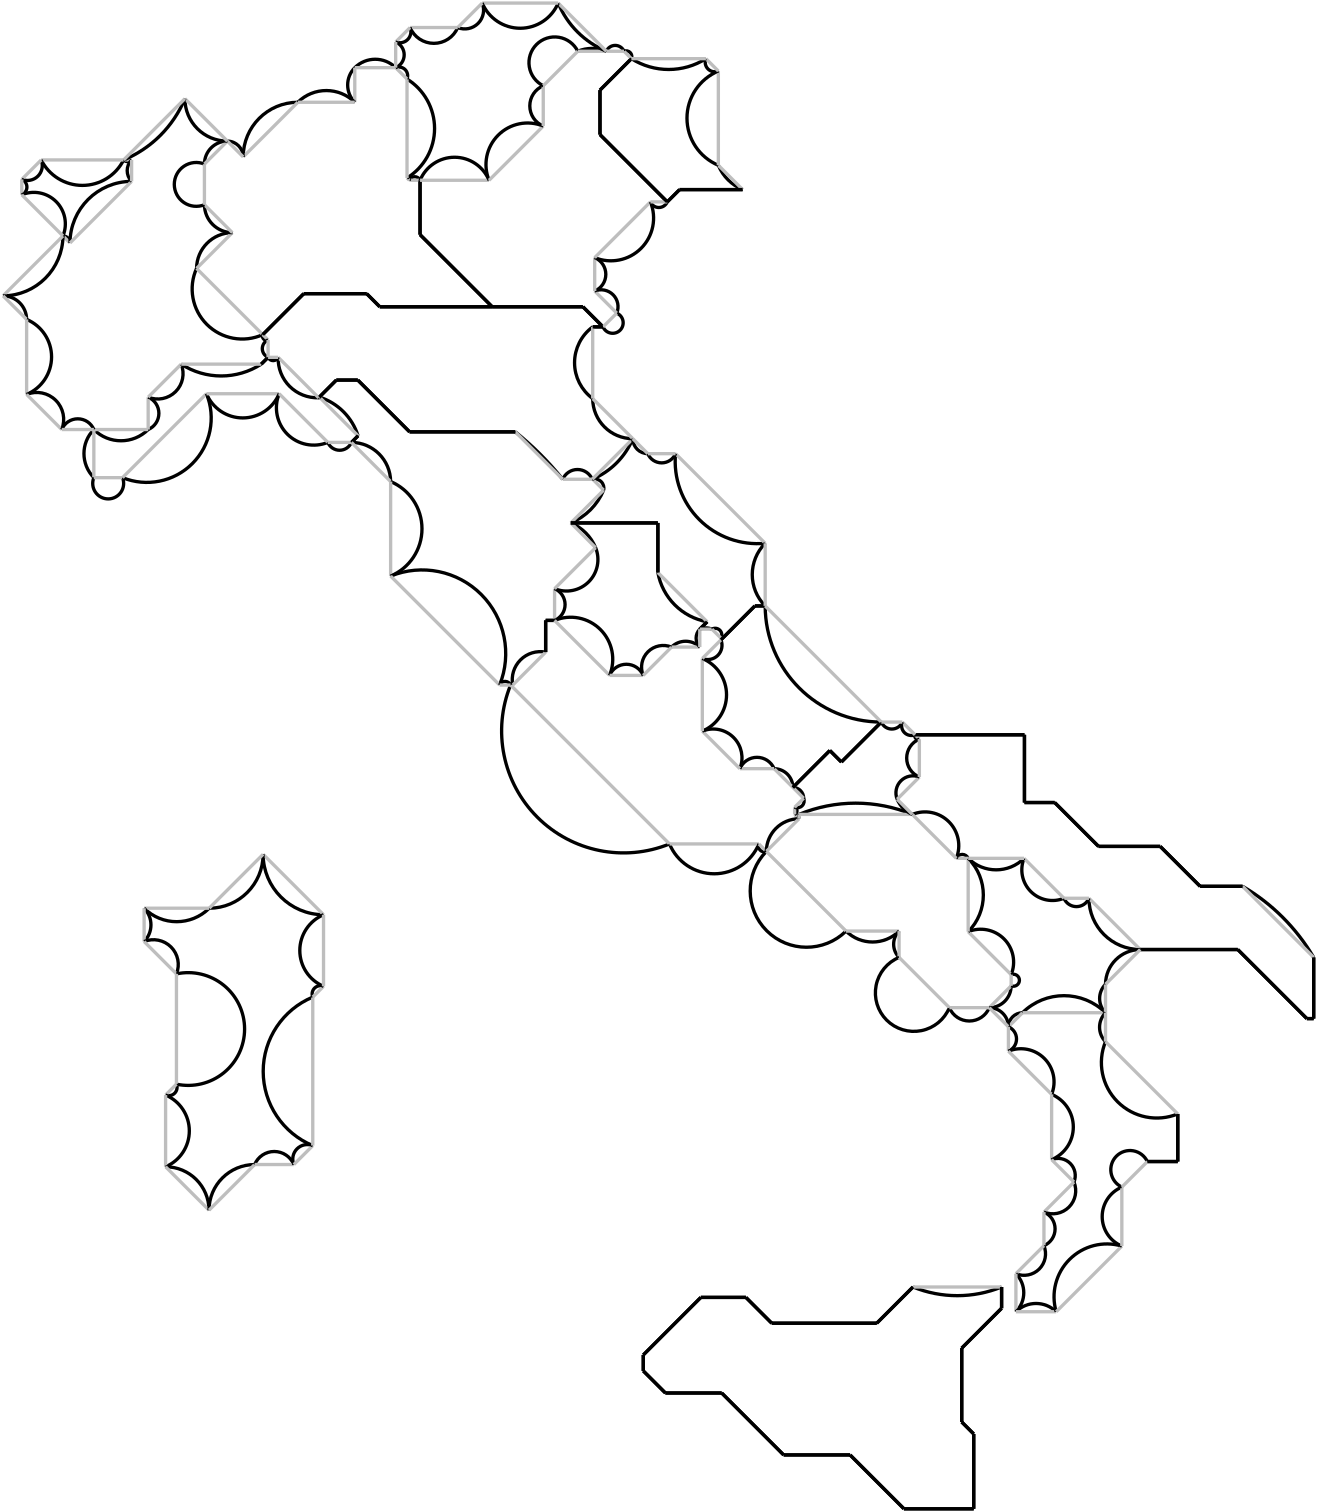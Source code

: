 <?xml version="1.0"?> 
<!DOCTYPE ipe SYSTEM "ipe.dtd"> 
<ipe version="70010" creator="Ipe 7.0.10"> 
<info created="D:20110803231932" modified="D:20110803231932"/> 
<ipestyle name="basic">
<pen name="heavier" value="0.8"/>
<pen name="fat" value="1.2"/>
<pen name="ultrafat" value="2"/>
<color name="red" value="1 0 0"/>
<color name="green" value="0 1 0"/>
<color name="blue" value="0 0 1"/>
<color name="yellow" value="1 1 0"/>
<color name="orange" value="1 0.647 0"/>
<color name="gold" value="1 0.843 0"/>
<color name="purple" value="0.627 0.125 0.941"/>
<color name="gray" value="0.745"/>
<color name="lightblue" value="0.678 0.847 0.902"/>
<color name="lightcyan" value="0.878 1 1"/>
<color name="lightgray" value="0.827"/>
<color name="lightgreen" value="0.565 0.933 0.565"/>
<color name="lightyellow" value="1 1 0.878"/>
<dashstyle name="dashed" value="[4] 0"/>
<dashstyle name="dotted" value="[1 3] 0"/>
<dashstyle name="dash dotted" value="[4 2 1 2] 0"/>
<dashstyle name="dash dot dotted" value="[4 2 1 2 1 2] 0"/>
</ipestyle>
<page>
<layer name="alpha"/>
<layer name="beta"/>
<view layers="beta alpha" active="beta"/>
<path layer="beta" stroke="black" pen="fat">
507.684 310.865 m 
492.403 310.865 l 
</path> 
<path layer="beta" stroke="black" pen="fat">
492.403 310.865 m 
478.029 325.239 l 
</path> 
<path layer="beta" stroke="black" pen="fat">
478.029 325.239 m 
455.822 325.239 l 
</path> 
<path layer="beta" stroke="black" pen="fat">
455.822 325.239 m 
440.033 341.029 l 
</path> 
<path layer="beta" stroke="black" pen="fat">
440.033 341.029 m 
429.153 341.029 l 
</path> 
<path layer="beta" stroke="black" pen="fat">
429.153 341.029 m 
429.153 365.422 l 
</path> 
<path layer="beta" stroke="black" pen="fat">
429.153 365.422 m 
389.763 365.422 l 
</path> 
<path layer="beta" stroke="black" pen="fat">
470.833 288.11 m 
505.947 288.11 l 
</path> 
<path layer="beta" stroke="black" pen="fat">
505.947 288.11 m 
530.813 263.245 l 
</path> 
<path layer="beta" stroke="black" pen="fat">
530.813 263.245 m 
533.274 263.245 l 
</path> 
<path layer="beta" stroke="black" pen="fat">
533.274 263.245 m 
533.274 285.276 l 
</path> 
<path layer="beta" stroke="black" pen="fat">
107.726 572.361 m 
2.04211 0 0 -2.04211 106.286 573.809 104.847 572.361 a 
</path> 
<path layer="alpha" stroke="gray" pen="fat">
107.726 572.361 m 
104.847 572.361 l 
</path> 
<path layer="beta" stroke="black" pen="fat">
83.0138 545.004 m 
2.53586 0 0 -2.53586 83.0087 542.468 85.5446 542.474 a 
</path> 
<path layer="alpha" stroke="gray" pen="fat">
83.0138 545.004 m 
85.5446 542.474 l 
</path> 
<path layer="beta" stroke="black" pen="fat">
85.5446 542.474 m 
22.2549 0 0 -22.2549 107.799 542.4 107.726 564.655 a 
</path> 
<path layer="alpha" stroke="gray" pen="fat">
85.5446 542.474 m 
107.726 564.655 l 
</path> 
<path layer="beta" stroke="black" pen="fat">
107.726 564.655 m 
5.46392 0 0 -5.46392 111.6 568.508 107.726 572.361 a 
</path> 
<path layer="alpha" stroke="gray" pen="fat">
107.726 564.655 m 
107.726 572.361 l 
</path> 
<path layer="beta" stroke="black" pen="fat">
113.694 475.317 m 
13.8319 0 0 -13.8319 103.913 485.098 94.1332 475.317 a 
</path> 
<path layer="alpha" stroke="gray" pen="fat">
113.694 475.317 m 
94.1332 475.317 l 
</path> 
<path layer="beta" stroke="black" pen="fat">
113.694 486.965 m 
6.3273 0 0 -6.3273 111.221 481.141 113.694 475.317 a 
</path> 
<path layer="alpha" stroke="gray" pen="fat">
113.694 486.965 m 
113.694 475.317 l 
</path> 
<path layer="beta" stroke="black" pen="fat">
125.583 498.855 m 
9.12983 0 0 -9.12983 117.121 495.427 113.694 486.965 a 
</path> 
<path layer="alpha" stroke="gray" pen="fat">
125.583 498.855 m 
113.694 486.965 l 
</path> 
<path layer="beta" stroke="black" pen="fat">
154.4 498.855 m 
26.5097 0 0 -26.5097 139.991 521.107 125.583 498.855 a 
</path> 
<path layer="alpha" stroke="gray" pen="fat">
154.4 498.855 m 
125.583 498.855 l 
</path> 
<path layer="beta" stroke="black" pen="fat">
156.862 501.317 m 
154.4 498.855 l 
</path> 
<path layer="beta" stroke="black" pen="fat">
154.4 498.855 m 
156.862 501.317 l 
</path> 
<path layer="beta" stroke="black" pen="fat">
175.308 486.996 m 
21.3142 0 0 -21.3142 168.911 466.664 189.243 473.06 a 
</path> 
<path layer="alpha" stroke="gray" pen="fat">
175.308 486.996 m 
189.243 473.06 l 
</path> 
<path layer="beta" stroke="black" pen="fat">
189.243 473.06 m 
186.87 470.687 l 
</path> 
<path layer="beta" stroke="black" pen="fat">
94.1332 457.995 m 
12.3171 0 0 -12.3171 102.891 466.656 94.1332 475.317 a 
</path> 
<path layer="alpha" stroke="gray" pen="fat">
94.1332 457.995 m 
94.1332 475.317 l 
</path> 
<path layer="beta" stroke="black" pen="fat">
104.457 457.995 m 
-5.56861 0 0 5.56861 99.2949 455.906 94.1332 457.995 a 
</path> 
<path layer="alpha" stroke="gray" pen="fat">
104.457 457.995 m 
94.1332 457.995 l 
</path> 
<path layer="beta" stroke="black" pen="fat">
134.67 488.208 m 
23.1759 0 0 -23.1759 113.211 479.454 104.457 457.995 a 
</path> 
<path layer="alpha" stroke="gray" pen="fat">
134.67 488.208 m 
104.457 457.995 l 
</path> 
<path layer="beta" stroke="black" pen="fat">
160.844 488.208 m 
14.1833 0 0 -14.1833 147.757 493.676 134.67 488.208 a 
</path> 
<path layer="alpha" stroke="gray" pen="fat">
160.844 488.208 m 
134.67 488.208 l 
</path> 
<path layer="beta" stroke="black" pen="fat">
178.365 470.687 m 
13.4526 0 0 -13.4526 173.311 483.154 160.844 488.208 a 
</path> 
<path layer="alpha" stroke="gray" pen="fat">
178.365 470.687 m 
160.844 488.208 l 
</path> 
<path layer="beta" stroke="black" pen="fat">
186.87 470.687 m 
4.60921 0 0 -4.60921 182.617 472.465 178.365 470.687 a 
</path> 
<path layer="alpha" stroke="gray" pen="fat">
186.87 470.687 m 
178.365 470.687 l 
</path> 
<path layer="beta" stroke="black" pen="fat">
154.947 509.477 m 
18.0255 0 0 -18.0255 147.551 525.916 131.113 533.311 a 
</path> 
<path layer="alpha" stroke="gray" pen="fat">
154.947 509.477 m 
131.113 533.311 l 
</path> 
<path layer="beta" stroke="black" pen="fat">
131.113 533.311 m 
12.9586 0 0 -12.9586 144.071 533.234 143.994 546.192 a 
</path> 
<path layer="alpha" stroke="gray" pen="fat">
131.113 533.311 m 
143.994 546.192 l 
</path> 
<path layer="beta" stroke="black" pen="fat">
143.994 546.192 m 
10.1155 0 0 -10.1155 144.058 556.307 133.943 556.242 a 
</path> 
<path layer="alpha" stroke="gray" pen="fat">
143.994 546.192 m 
133.943 556.242 l 
</path> 
<path layer="beta" stroke="black" pen="fat">
133.943 556.242 m 
-7.89415 0 0 7.89415 130.988 563.562 133.943 570.883 a 
</path> 
<path layer="alpha" stroke="gray" pen="fat">
133.943 556.242 m 
133.943 570.883 l 
</path> 
<path layer="beta" stroke="black" pen="fat">
133.943 570.883 m 
8.27658 0 0 -8.27658 142.219 570.869 142.206 579.146 a 
</path> 
<path layer="alpha" stroke="gray" pen="fat">
133.943 570.883 m 
142.206 579.146 l 
</path> 
<path layer="beta" stroke="black" pen="fat">
211.568 545.464 m 
237.525 519.506 l 
</path> 
<path layer="beta" stroke="black" pen="fat">
211.568 565.043 m 
211.568 545.464 l 
</path> 
<path layer="beta" stroke="black" pen="fat">
207.705 565.043 m 
2.091 0 0 -2.091 209.636 564.242 211.568 565.043 a 
</path> 
<path layer="alpha" stroke="gray" pen="fat">
207.705 565.043 m 
211.568 565.043 l 
</path> 
<path layer="beta" stroke="black" pen="fat">
206.875 565.873 m 
0.636057 0 0 -0.636057 207.116 565.285 207.705 565.043 a 
</path> 
<path layer="alpha" stroke="gray" pen="fat">
206.875 565.873 m 
207.705 565.043 l 
</path> 
<path layer="beta" stroke="black" pen="fat">
206.875 601.491 m 
20.9469 0 0 -20.9469 195.847 583.682 206.875 565.873 a 
</path> 
<path layer="alpha" stroke="gray" pen="fat">
206.875 601.491 m 
206.875 565.873 l 
</path> 
<path layer="beta" stroke="black" pen="fat">
202.789 605.578 m 
3.13395 0 0 -3.13395 203.974 602.677 206.875 601.491 a 
</path> 
<path layer="alpha" stroke="gray" pen="fat">
202.789 605.578 m 
206.875 601.491 l 
</path> 
<path layer="beta" stroke="black" pen="fat">
188.07 605.578 m 
10.4392 0 0 -10.4392 195.429 598.174 202.789 605.578 a 
</path> 
<path layer="alpha" stroke="gray" pen="fat">
188.07 605.578 m 
202.789 605.578 l 
</path> 
<path layer="beta" stroke="black" pen="fat">
188.07 593.13 m 
8.83842 0 0 -8.83842 194.345 599.354 188.07 605.578 a 
</path> 
<path layer="alpha" stroke="gray" pen="fat">
188.07 593.13 m 
188.07 605.578 l 
</path> 
<path layer="beta" stroke="black" pen="fat">
167.565 593.13 m 
14.5756 0 0 -14.5756 177.817 582.77 188.07 593.13 a 
</path> 
<path layer="alpha" stroke="gray" pen="fat">
167.565 593.13 m 
188.07 593.13 l 
</path> 
<path layer="beta" stroke="black" pen="fat">
147.894 573.458 m 
19.7276 0 0 -19.7276 167.621 573.402 167.565 593.13 a 
</path> 
<path layer="alpha" stroke="gray" pen="fat">
147.894 573.458 m 
167.565 593.13 l 
</path> 
<path layer="beta" stroke="black" pen="fat">
142.206 579.146 m 
5.71631 0 0 -5.71631 142.177 573.43 147.894 573.458 a 
</path> 
<path layer="alpha" stroke="gray" pen="fat">
142.206 579.146 m 
147.894 573.458 l 
</path> 
<path layer="beta" stroke="black" pen="fat">
169.698 524.228 m 
154.947 509.477 l 
</path> 
<path layer="beta" stroke="black" pen="fat">
192.338 524.228 m 
169.698 524.228 l 
</path> 
<path layer="beta" stroke="black" pen="fat">
197.06 519.506 m 
192.338 524.228 l 
</path> 
<path layer="beta" stroke="black" pen="fat">
237.525 519.506 m 
197.06 519.506 l 
</path> 
<path layer="beta" stroke="black" pen="fat">
186.87 470.687 m 
189.243 473.06 l 
</path> 
<path layer="beta" stroke="black" pen="fat">
273.74 457.4 m 
3.24783 0 0 -3.24783 274.489 454.24 277.649 453.49 a 
</path> 
<path layer="alpha" stroke="gray" pen="fat">
273.74 457.4 m 
277.649 453.49 l 
</path> 
<path layer="beta" stroke="black" pen="fat">
273.555 457.4 m 
-0.092714 0 0 0.092714 273.647 457.406 273.74 457.4 a 
</path> 
<path layer="alpha" stroke="gray" pen="fat">
273.555 457.4 m 
273.74 457.4 l 
</path> 
<path layer="beta" stroke="black" pen="fat">
277.649 453.49 m 
21.8615 0 0 -21.8615 257.461 461.88 265.851 441.692 a 
</path> 
<path layer="alpha" stroke="gray" pen="fat">
277.649 453.49 m 
265.851 441.692 l 
</path> 
<path layer="beta" stroke="black" pen="fat">
262.937 457.4 m 
5.76099 0 0 -5.76099 268.246 455.163 273.555 457.4 a 
</path> 
<path layer="alpha" stroke="gray" pen="fat">
262.937 457.4 m 
273.555 457.4 l 
</path> 
<path layer="beta" stroke="black" pen="fat">
245.857 474.48 m 
113.774 0 0 -113.774 174.401 385.944 262.937 457.4 a 
</path> 
<path layer="alpha" stroke="gray" pen="fat">
245.857 474.48 m 
262.937 457.4 l 
</path> 
<path layer="beta" stroke="black" pen="fat">
207.794 474.48 m 
245.857 474.48 l 
</path> 
<path layer="beta" stroke="black" pen="fat">
189.156 493.118 m 
207.794 474.48 l 
</path> 
<path layer="beta" stroke="black" pen="fat">
181.43 493.118 m 
189.156 493.118 l 
</path> 
<path layer="beta" stroke="black" pen="fat">
175.308 486.996 m 
181.43 493.118 l 
</path> 
<path layer="beta" stroke="black" pen="fat">
256.779 406.593 m 
256.779 395.176 l 
</path> 
<path layer="beta" stroke="black" pen="fat">
259.998 406.593 m 
256.779 406.593 l 
</path> 
<path layer="beta" stroke="black" pen="fat">
259.998 418.011 m 
6.20226 0 0 -6.20226 257.574 412.302 259.998 406.593 a 
</path> 
<path layer="alpha" stroke="gray" pen="fat">
259.998 418.011 m 
259.998 406.593 l 
</path> 
<path layer="beta" stroke="black" pen="fat">
274.765 432.778 m 
11.3299 0 0 -11.3299 264.272 428.504 259.998 418.011 a 
</path> 
<path layer="alpha" stroke="gray" pen="fat">
274.765 432.778 m 
259.998 418.011 l 
</path> 
<path layer="beta" stroke="black" pen="fat">
265.851 441.692 m 
16.4916 0 0 -16.4916 259.532 426.459 274.765 432.778 a 
</path> 
<path layer="alpha" stroke="gray" pen="fat">
265.851 441.692 m 
274.765 432.778 l 
</path> 
<path layer="beta" stroke="black" pen="fat">
156.862 507.561 m 
1.46818 0 0 -1.46818 156.305 508.92 154.947 509.477 a 
</path> 
<path layer="alpha" stroke="gray" pen="fat">
156.862 507.561 m 
154.947 509.477 l 
</path> 
<path layer="beta" stroke="black" pen="fat">
156.862 501.317 m 
3.38313 0 0 -3.38313 158.165 504.439 156.862 507.561 a 
</path> 
<path layer="alpha" stroke="gray" pen="fat">
156.862 501.317 m 
156.862 507.561 l 
</path> 
<path layer="beta" stroke="black" pen="fat">
175.308 486.996 m 
0.20293 0 0 -0.20293 175.111 486.947 175.061 486.75 a 
</path> 
<path layer="alpha" stroke="gray" pen="fat">
175.308 486.996 m 
175.061 486.75 l 
</path> 
<path layer="beta" stroke="black" pen="fat">
175.061 486.75 m 
14.0927 0 0 -14.0927 174.578 500.834 160.494 501.317 a 
</path> 
<path layer="alpha" stroke="gray" pen="fat">
175.061 486.75 m 
160.494 501.317 l 
</path> 
<path layer="beta" stroke="black" pen="fat">
160.494 501.317 m 
1.97204 0 0 -1.97204 158.678 502.086 156.862 501.317 a 
</path> 
<path layer="alpha" stroke="gray" pen="fat">
160.494 501.317 m 
156.862 501.317 l 
</path> 
<path layer="beta" stroke="black" pen="fat">
154.947 509.477 m 
169.698 524.228 l 
</path> 
<path layer="beta" stroke="black" pen="fat">
169.698 524.228 m 
192.338 524.228 l 
</path> 
<path layer="beta" stroke="black" pen="fat">
192.338 524.228 m 
197.06 519.506 l 
</path> 
<path layer="beta" stroke="black" pen="fat">
197.06 519.506 m 
237.525 519.506 l 
</path> 
<path layer="beta" stroke="black" pen="fat">
245.857 474.48 m 
207.794 474.48 l 
</path> 
<path layer="beta" stroke="black" pen="fat">
207.794 474.48 m 
189.156 493.118 l 
</path> 
<path layer="beta" stroke="black" pen="fat">
189.156 493.118 m 
181.43 493.118 l 
</path> 
<path layer="beta" stroke="black" pen="fat">
181.43 493.118 m 
175.308 486.996 l 
</path> 
<path layer="beta" stroke="black" pen="fat">
277.435 512.265 m 
273.72 512.265 l 
</path> 
<path layer="beta" stroke="black" pen="fat">
270.194 519.506 m 
277.435 512.265 l 
</path> 
<path layer="beta" stroke="black" pen="fat">
237.525 519.506 m 
270.194 519.506 l 
</path> 
<path layer="beta" stroke="black" pen="fat">
288.166 472.011 m 
27.1966 0 0 -27.1966 263.071 482.495 273.555 457.4 a 
</path> 
<path layer="alpha" stroke="gray" pen="fat">
288.166 472.011 m 
273.555 457.4 l 
</path> 
<path layer="beta" stroke="black" pen="fat">
237.525 519.506 m 
211.568 545.464 l 
</path> 
<path layer="beta" stroke="black" pen="fat">
211.568 545.464 m 
211.568 565.043 l 
</path> 
<path layer="beta" stroke="black" pen="fat">
211.568 565.043 m 
13.4449 0 0 -13.4449 223.986 559.891 236.405 565.043 a 
</path> 
<path layer="alpha" stroke="gray" pen="fat">
211.568 565.043 m 
236.405 565.043 l 
</path> 
<path layer="beta" stroke="black" pen="fat">
236.405 565.043 m 
14.9771 0 0 -14.9771 250.277 570.689 255.923 584.561 a 
</path> 
<path layer="alpha" stroke="gray" pen="fat">
236.405 565.043 m 
255.923 584.561 l 
</path> 
<path layer="beta" stroke="black" pen="fat">
255.923 584.561 m 
7.85784 0 0 -7.85784 258.935 591.818 255.923 599.076 a 
</path> 
<path layer="alpha" stroke="gray" pen="fat">
255.923 584.561 m 
255.923 599.076 l 
</path> 
<path layer="beta" stroke="black" pen="fat">
255.923 599.076 m 
-9.26813 0 0 9.26813 260.043 607.378 268.345 611.499 a 
</path> 
<path layer="alpha" stroke="gray" pen="fat">
255.923 599.076 m 
268.345 611.499 l 
</path> 
<path layer="beta" stroke="black" pen="fat">
268.345 611.499 m 
13.5557 0 0 -13.5557 273.494 598.959 278.643 611.499 a 
</path> 
<path layer="alpha" stroke="gray" pen="fat">
268.345 611.499 m 
278.643 611.499 l 
</path> 
<path layer="beta" stroke="black" pen="fat">
277.435 512.265 m 
270.194 519.506 l 
</path> 
<path layer="beta" stroke="black" pen="fat">
270.194 519.506 m 
237.525 519.506 l 
</path> 
<path layer="beta" stroke="black" pen="fat">
276.341 581.489 m 
300.568 557.262 l 
</path> 
<path layer="beta" stroke="black" pen="fat">
276.341 597.504 m 
276.341 581.489 l 
</path> 
<path layer="beta" stroke="black" pen="fat">
287.663 608.825 m 
276.341 597.504 l 
</path> 
<path layer="beta" stroke="black" pen="fat">
284.989 611.499 m 
2.05373 0 0 -2.05373 285.759 609.595 287.663 608.825 a 
</path> 
<path layer="alpha" stroke="gray" pen="fat">
284.989 611.499 m 
287.663 608.825 l 
</path> 
<path layer="beta" stroke="black" pen="fat">
278.643 611.499 m 
3.44675 0 0 -3.44675 281.816 610.153 284.989 611.499 a 
</path> 
<path layer="alpha" stroke="gray" pen="fat">
278.643 611.499 m 
284.989 611.499 l 
</path> 
<path layer="beta" stroke="black" pen="fat">
282.385 517.215 m 
-3.77664 0 0 3.77664 280.913 513.737 277.435 512.265 a 
</path> 
<path layer="alpha" stroke="gray" pen="fat">
282.385 517.215 m 
277.435 512.265 l 
</path> 
<path layer="beta" stroke="black" pen="fat">
274.433 525.167 m 
6.09625 0 0 -6.09625 276.743 519.525 282.385 517.215 a 
</path> 
<path layer="alpha" stroke="gray" pen="fat">
274.433 525.167 m 
282.385 517.215 l 
</path> 
<path layer="beta" stroke="black" pen="fat">
274.433 537.198 m 
6.51651 0 0 -6.51651 271.927 531.182 274.433 525.167 a 
</path> 
<path layer="alpha" stroke="gray" pen="fat">
274.433 537.198 m 
274.433 525.167 l 
</path> 
<path layer="beta" stroke="black" pen="fat">
294.497 557.262 m 
15.3826 0 0 -15.3826 280.261 551.434 274.433 537.198 a 
</path> 
<path layer="alpha" stroke="gray" pen="fat">
294.497 557.262 m 
274.433 537.198 l 
</path> 
<path layer="beta" stroke="black" pen="fat">
300.568 557.262 m 
3.29163 0 0 -3.29163 297.532 558.535 294.497 557.262 a 
</path> 
<path layer="alpha" stroke="gray" pen="fat">
300.568 557.262 m 
294.497 557.262 l 
</path> 
<path layer="beta" stroke="black" pen="fat">
297.184 441.692 m 
297.184 423.834 l 
</path> 
<path layer="beta" stroke="black" pen="fat">
265.851 441.692 m 
297.184 441.692 l 
</path> 
<path layer="beta" stroke="black" pen="fat">
314.918 406.1 m 
312.277 403.458 l 
</path> 
<path layer="beta" stroke="black" pen="fat">
300.568 557.262 m 
276.341 581.489 l 
</path> 
<path layer="beta" stroke="black" pen="fat">
276.341 581.489 m 
276.341 597.504 l 
</path> 
<path layer="beta" stroke="black" pen="fat">
276.341 597.504 m 
287.663 608.825 l 
</path> 
<path layer="beta" stroke="black" pen="fat">
305.001 561.695 m 
300.568 557.262 l 
</path> 
<path layer="beta" stroke="black" pen="fat">
327.7 561.695 m 
305.001 561.695 l 
</path> 
<path layer="beta" stroke="black" pen="fat">
314.918 406.1 m 
21.9631 0 0 -21.9631 318.801 427.717 297.184 423.834 a 
</path> 
<path layer="alpha" stroke="gray" pen="fat">
314.918 406.1 m 
297.184 423.834 l 
</path> 
<path layer="beta" stroke="black" pen="fat">
297.184 423.834 m 
297.184 441.692 l 
</path> 
<path layer="beta" stroke="black" pen="fat">
297.184 441.692 m 
265.851 441.692 l 
</path> 
<path layer="beta" stroke="black" pen="fat">
312.277 403.458 m 
314.918 406.1 l 
</path> 
<path layer="beta" stroke="black" pen="fat">
332.1 411.808 m 
319.886 399.593 l 
</path> 
<path layer="beta" stroke="black" pen="fat">
335.819 411.808 m 
332.1 411.808 l 
</path> 
<path layer="beta" stroke="black" pen="fat">
244.161 383.331 m 
0.418904 0 0 -0.418904 244.547 383.169 244.934 383.331 a 
</path> 
<path layer="alpha" stroke="gray" pen="fat">
244.161 383.331 m 
244.934 383.331 l 
</path> 
<path layer="beta" stroke="black" pen="fat">
244.934 383.331 m 
10.1323 0 0 -10.1323 254.888 385.222 256.779 395.176 a 
</path> 
<path layer="alpha" stroke="gray" pen="fat">
244.934 383.331 m 
256.779 395.176 l 
</path> 
<path layer="beta" stroke="black" pen="fat">
256.779 395.176 m 
256.779 406.593 l 
</path> 
<path layer="beta" stroke="black" pen="fat">
256.779 406.593 m 
259.998 406.593 l 
</path> 
<path layer="beta" stroke="black" pen="fat">
259.998 406.593 m 
15.1524 0 0 -15.1524 265.787 392.59 279.79 386.801 a 
</path> 
<path layer="alpha" stroke="gray" pen="fat">
259.998 406.593 m 
279.79 386.801 l 
</path> 
<path layer="beta" stroke="black" pen="fat">
279.79 386.801 m 
6.57142 0 0 -6.57142 285.842 384.24 291.894 386.801 a 
</path> 
<path layer="alpha" stroke="gray" pen="fat">
279.79 386.801 m 
291.894 386.801 l 
</path> 
<path layer="beta" stroke="black" pen="fat">
291.894 386.801 m 
7.81395 0 0 -7.81395 299.124 389.765 302.088 396.995 a 
</path> 
<path layer="alpha" stroke="gray" pen="fat">
291.894 386.801 m 
302.088 396.995 l 
</path> 
<path layer="beta" stroke="black" pen="fat">
302.088 396.995 m 
7.22808 0 0 -7.22808 307.182 391.868 312.277 396.995 a 
</path> 
<path layer="alpha" stroke="gray" pen="fat">
302.088 396.995 m 
312.277 396.995 l 
</path> 
<path layer="beta" stroke="black" pen="fat">
312.277 396.995 m 
4.59288 0 0 -4.59288 315.54 400.226 312.277 403.458 a 
</path> 
<path layer="alpha" stroke="gray" pen="fat">
312.277 396.995 m 
312.277 403.458 l 
</path> 
<path layer="beta" stroke="black" pen="fat">
312.277 403.458 m 
5.74721 0 0 -5.74721 314.462 398.142 316.648 403.458 a 
</path> 
<path layer="alpha" stroke="gray" pen="fat">
312.277 403.458 m 
316.648 403.458 l 
</path> 
<path layer="beta" stroke="black" pen="fat">
316.648 403.458 m 
2.37683 0 0 -2.37683 317.816 401.388 319.886 400.22 a 
</path> 
<path layer="alpha" stroke="gray" pen="fat">
316.648 403.458 m 
319.886 400.22 l 
</path> 
<path layer="beta" stroke="black" pen="fat">
319.886 400.22 m 
0.54583 0 0 -0.54583 319.439 399.906 319.886 399.593 a 
</path> 
<path layer="alpha" stroke="gray" pen="fat">
319.886 400.22 m 
319.886 399.593 l 
</path> 
<path layer="beta" stroke="black" pen="fat">
345.792 346.461 m 
3.88541 0 0 -3.88541 345.785 342.576 349.671 342.582 a 
</path> 
<path layer="alpha" stroke="gray" pen="fat">
345.792 346.461 m 
349.671 342.582 l 
</path> 
<path layer="beta" stroke="black" pen="fat">
346.419 336.772 m 
2.9138 0 0 -2.9138 345.304 334.08 347.996 335.196 a 
</path> 
<path layer="alpha" stroke="gray" pen="fat">
346.419 336.772 m 
347.996 335.196 l 
</path> 
<path layer="beta" stroke="black" pen="fat">
346.419 339.33 m 
1.38766 0 0 -1.38766 345.88 338.051 346.419 336.772 a 
</path> 
<path layer="alpha" stroke="gray" pen="fat">
346.419 339.33 m 
346.419 336.772 l 
</path> 
<path layer="beta" stroke="black" pen="fat">
349.671 342.582 m 
2.49443 0 0 -2.49443 347.361 341.64 346.419 339.33 a 
</path> 
<path layer="alpha" stroke="gray" pen="fat">
349.671 342.582 m 
346.419 339.33 l 
</path> 
<path layer="beta" stroke="black" pen="fat">
339.035 353.217 m 
6.75662 0 0 -6.75662 339.035 346.46 345.792 346.461 a 
</path> 
<path layer="alpha" stroke="gray" pen="fat">
339.035 353.217 m 
345.792 346.461 l 
</path> 
<path layer="beta" stroke="black" pen="fat">
326.704 353.217 m 
6.69122 0 0 -6.69122 332.869 350.617 339.035 353.217 a 
</path> 
<path layer="alpha" stroke="gray" pen="fat">
326.704 353.217 m 
339.035 353.217 l 
</path> 
<path layer="beta" stroke="black" pen="fat">
313.186 366.736 m 
10.377 0 0 -10.377 317.089 357.121 326.704 353.217 a 
</path> 
<path layer="alpha" stroke="gray" pen="fat">
313.186 366.736 m 
326.704 353.217 l 
</path> 
<path layer="beta" stroke="black" pen="fat">
313.186 392.893 m 
14.1704 0 0 -14.1704 307.731 379.814 313.186 366.736 a 
</path> 
<path layer="alpha" stroke="gray" pen="fat">
313.186 392.893 m 
313.186 366.736 l 
</path> 
<path layer="beta" stroke="black" pen="fat">
319.886 399.593 m 
5.13225 0 0 -5.13225 315.14 397.638 313.186 392.893 a 
</path> 
<path layer="alpha" stroke="gray" pen="fat">
319.886 399.593 m 
313.186 392.893 l 
</path> 
<path layer="beta" stroke="black" pen="fat">
301.367 326.126 m 
43.908 0 0 -43.908 284.84 366.805 244.161 383.331 a 
</path> 
<path layer="alpha" stroke="gray" pen="fat">
301.367 326.126 m 
244.161 383.331 l 
</path> 
<path layer="beta" stroke="black" pen="fat">
333.55 326.126 m 
17.4241 0 0 -17.4241 317.458 332.809 301.367 326.126 a 
</path> 
<path layer="alpha" stroke="gray" pen="fat">
333.55 326.126 m 
301.367 326.126 l 
</path> 
<path layer="beta" stroke="black" pen="fat">
336.238 323.438 m 
2.06064 0 0 -2.06064 335.457 325.345 333.55 326.126 a 
</path> 
<path layer="alpha" stroke="gray" pen="fat">
336.238 323.438 m 
333.55 326.126 l 
</path> 
<path layer="beta" stroke="black" pen="fat">
319.886 399.593 m 
332.1 411.808 l 
</path> 
<path layer="beta" stroke="black" pen="fat">
332.1 411.808 m 
335.819 411.808 l 
</path> 
<path layer="beta" stroke="black" pen="fat">
359.093 359.762 m 
345.792 346.461 l 
</path> 
<path layer="beta" stroke="black" pen="fat">
363.241 355.614 m 
359.093 359.762 l 
</path> 
<path layer="beta" stroke="black" pen="fat">
377.627 370 m 
363.241 355.614 l 
</path> 
<path layer="beta" stroke="black" pen="fat">
345.792 346.461 m 
359.093 359.762 l 
</path> 
<path layer="beta" stroke="black" pen="fat">
359.093 359.762 m 
363.241 355.614 l 
</path> 
<path layer="beta" stroke="black" pen="fat">
363.241 355.614 m 
377.627 370 l 
</path> 
<path layer="beta" stroke="black" pen="fat">
375.977 153.586 m 
389.024 166.633 l 
</path> 
<path layer="beta" stroke="black" pen="fat">
338.167 153.586 m 
375.977 153.586 l 
</path> 
<path layer="beta" stroke="black" pen="fat">
328.878 162.875 m 
338.167 153.586 l 
</path> 
<path layer="beta" stroke="black" pen="fat">
312.641 162.875 m 
328.878 162.875 l 
</path> 
<path layer="beta" stroke="black" pen="fat">
291.933 142.167 m 
312.641 162.875 l 
</path> 
<path layer="beta" stroke="black" pen="fat">
291.933 136.42 m 
291.933 142.167 l 
</path> 
<path layer="beta" stroke="black" pen="fat">
299.884 128.47 m 
291.933 136.42 l 
</path> 
<path layer="beta" stroke="black" pen="fat">
320.155 128.47 m 
299.884 128.47 l 
</path> 
<path layer="beta" stroke="black" pen="fat">
342.467 106.158 m 
320.155 128.47 l 
</path> 
<path layer="beta" stroke="black" pen="fat">
366.384 106.158 m 
342.467 106.158 l 
</path> 
<path layer="beta" stroke="black" pen="fat">
385.754 86.7874 m 
366.384 106.158 l 
</path> 
<path layer="beta" stroke="black" pen="fat">
410.885 86.7874 m 
385.754 86.7874 l 
</path> 
<path layer="beta" stroke="black" pen="fat">
410.885 113.716 m 
410.885 86.7874 l 
</path> 
<path layer="beta" stroke="black" pen="fat">
406.568 118.034 m 
410.885 113.716 l 
</path> 
<path layer="beta" stroke="black" pen="fat">
406.568 144.618 m 
406.568 118.034 l 
</path> 
<path layer="beta" stroke="black" pen="fat">
420.922 158.972 m 
406.568 144.618 l 
</path> 
<path layer="beta" stroke="black" pen="fat">
420.922 166.633 m 
420.922 158.972 l 
</path> 
<path layer="beta" stroke="black" pen="fat">
336.238 323.438 m 
11.8148 0 0 -11.8148 348.052 323.381 347.996 335.196 a 
</path> 
<path layer="alpha" stroke="gray" pen="fat">
336.238 323.438 m 
347.996 335.196 l 
</path> 
<path layer="beta" stroke="black" pen="fat">
347.996 335.196 m 
2.04595 0 0 -2.04595 349.887 335.977 347.996 336.758 a 
</path> 
<path layer="alpha" stroke="gray" pen="fat">
347.996 335.196 m 
347.996 336.758 l 
</path> 
<path layer="beta" stroke="black" pen="fat">
347.996 336.758 m 
53.3692 0 0 -53.3692 368.391 287.44 388.787 336.758 a 
</path> 
<path layer="alpha" stroke="gray" pen="fat">
347.996 336.758 m 
388.787 336.758 l 
</path> 
<path layer="beta" stroke="black" pen="fat">
408.892 294.535 m 
11.8571 0 0 -11.8571 413.396 283.567 424.365 279.063 a 
</path> 
<path layer="alpha" stroke="gray" pen="fat">
408.892 294.535 m 
424.365 279.063 l 
</path> 
<path layer="beta" stroke="black" pen="fat">
408.892 320.936 m 
18.6873 0 0 -18.6873 395.664 307.736 408.892 294.535 a 
</path> 
<path layer="alpha" stroke="gray" pen="fat">
408.892 320.936 m 
408.892 294.535 l 
</path> 
<path layer="beta" stroke="black" pen="fat">
424.365 275.05 m 
7.88864 0 0 -7.88864 416.476 275.069 416.495 267.18 a 
</path> 
<path layer="alpha" stroke="gray" pen="fat">
424.365 275.05 m 
416.495 267.18 l 
</path> 
<path layer="beta" stroke="black" pen="fat">
424.365 279.063 m 
-2.16434 0 0 2.16434 425.176 277.056 424.365 275.05 a 
</path> 
<path layer="alpha" stroke="gray" pen="fat">
424.365 279.063 m 
424.365 275.05 l 
</path> 
<path layer="beta" stroke="black" pen="fat">
404.61 320.936 m 
2.3209 0 0 -2.3209 406.751 320.04 408.892 320.936 a 
</path> 
<path layer="alpha" stroke="gray" pen="fat">
404.61 320.936 m 
408.892 320.936 l 
</path> 
<path layer="beta" stroke="black" pen="fat">
388.787 336.758 m 
12.1369 0 0 -12.1369 393.372 325.521 404.61 320.936 a 
</path> 
<path layer="alpha" stroke="gray" pen="fat">
388.787 336.758 m 
404.61 320.936 l 
</path> 
<path layer="beta" stroke="black" pen="fat">
364.921 294.755 m 
20.2828 0 0 -20.2828 350.705 309.223 336.238 323.438 a 
</path> 
<path layer="alpha" stroke="gray" pen="fat">
364.921 294.755 m 
336.238 323.438 l 
</path> 
<path layer="beta" stroke="black" pen="fat">
384.018 294.755 m 
13.5604 0 0 -13.5604 374.469 304.384 364.921 294.755 a 
</path> 
<path layer="alpha" stroke="gray" pen="fat">
384.018 294.755 m 
364.921 294.755 l 
</path> 
<path layer="beta" stroke="black" pen="fat">
384.018 285.284 m 
6.70234 0 0 -6.70234 388.761 290.019 384.018 294.755 a 
</path> 
<path layer="alpha" stroke="gray" pen="fat">
384.018 285.284 m 
384.018 294.755 l 
</path> 
<path layer="beta" stroke="black" pen="fat">
402.122 267.18 m 
-13.8479 0 0 13.8479 389.336 272.498 384.018 285.284 a 
</path> 
<path layer="alpha" stroke="gray" pen="fat">
402.122 267.18 m 
384.018 285.284 l 
</path> 
<path layer="beta" stroke="black" pen="fat">
416.495 267.18 m 
7.78133 0 0 -7.78133 409.308 270.164 402.122 267.18 a 
</path> 
<path layer="alpha" stroke="gray" pen="fat">
416.495 267.18 m 
402.122 267.18 l 
</path> 
<path layer="beta" stroke="black" pen="fat">
423.381 260.294 m 
5.09227 0 0 -5.09227 428.473 260.261 428.44 265.353 a 
</path> 
<path layer="alpha" stroke="gray" pen="fat">
423.381 260.294 m 
428.44 265.353 l 
</path> 
<path layer="beta" stroke="black" pen="fat">
428.44 265.353 m 
21.2314 0 0 -21.2314 443.386 250.274 458.333 265.353 a 
</path> 
<path layer="alpha" stroke="gray" pen="fat">
428.44 265.353 m 
458.333 265.353 l 
</path> 
<path layer="beta" stroke="black" pen="fat">
484.342 211.783 m 
473.394 211.783 l 
</path> 
<path layer="beta" stroke="black" pen="fat">
484.342 228.933 m 
484.342 211.783 l 
</path> 
<path layer="beta" stroke="black" pen="fat">
391.318 363.868 m 
1.19155 0 0 -1.19155 390.865 364.97 389.763 365.422 a 
</path> 
<path layer="alpha" stroke="gray" pen="fat">
391.318 363.868 m 
389.763 365.422 l 
</path> 
<path layer="beta" stroke="black" pen="fat">
388.787 336.758 m 
10.1577 0 0 -10.1577 392.704 346.13 383.331 342.215 a 
</path> 
<path layer="alpha" stroke="gray" pen="fat">
388.787 336.758 m 
383.331 342.215 l 
</path> 
<path layer="beta" stroke="black" pen="fat">
383.331 342.215 m 
6.13358 0 0 -6.13358 389.016 344.517 391.318 350.202 a 
</path> 
<path layer="alpha" stroke="gray" pen="fat">
383.331 342.215 m 
391.318 350.202 l 
</path> 
<path layer="beta" stroke="black" pen="fat">
391.318 350.202 m 
7.39661 0 0 -7.39661 394.15 357.035 391.318 363.868 a 
</path> 
<path layer="alpha" stroke="gray" pen="fat">
391.318 350.202 m 
391.318 363.868 l 
</path> 
<path layer="beta" stroke="black" pen="fat">
470.833 288.11 m 
18.4604 0 0 -18.4604 470.834 306.57 452.374 306.569 a 
</path> 
<path layer="alpha" stroke="gray" pen="fat">
470.833 288.11 m 
452.374 306.569 l 
</path> 
<path layer="beta" stroke="black" pen="fat">
452.374 306.569 m 
4.86861 0 0 -4.86861 447.876 308.432 443.378 306.569 a 
</path> 
<path layer="alpha" stroke="gray" pen="fat">
452.374 306.569 m 
443.378 306.569 l 
</path> 
<path layer="beta" stroke="black" pen="fat">
443.378 306.569 m 
11.0333 0 0 -11.0333 439.238 316.796 429.011 320.936 a 
</path> 
<path layer="alpha" stroke="gray" pen="fat">
443.378 306.569 m 
429.011 320.936 l 
</path> 
<path layer="beta" stroke="black" pen="fat">
429.011 320.936 m 
14.3103 0 0 -14.3103 418.951 331.114 408.892 320.936 a 
</path> 
<path layer="alpha" stroke="gray" pen="fat">
429.011 320.936 m 
408.892 320.936 l 
</path> 
<path layer="beta" stroke="black" pen="fat">
507.684 310.865 m 
71.7122 0 0 -71.7122 471.412 249.002 533.274 285.276 a 
</path> 
<path layer="alpha" stroke="gray" pen="fat">
507.684 310.865 m 
533.274 285.276 l 
</path> 
<path layer="beta" stroke="black" pen="fat">
492.403 310.865 m 
507.684 310.865 l 
</path> 
<path layer="beta" stroke="black" pen="fat">
478.029 325.239 m 
492.403 310.865 l 
</path> 
<path layer="beta" stroke="black" pen="fat">
455.822 325.239 m 
478.029 325.239 l 
</path> 
<path layer="beta" stroke="black" pen="fat">
440.033 341.029 m 
455.822 325.239 l 
</path> 
<path layer="beta" stroke="black" pen="fat">
429.153 341.029 m 
440.033 341.029 l 
</path> 
<path layer="beta" stroke="black" pen="fat">
429.153 365.422 m 
429.153 341.029 l 
</path> 
<path layer="beta" stroke="black" pen="fat">
389.763 365.422 m 
429.153 365.422 l 
</path> 
<path layer="beta" stroke="black" pen="fat">
505.947 288.11 m 
470.833 288.11 l 
</path> 
<path layer="beta" stroke="black" pen="fat">
530.813 263.245 m 
505.947 288.11 l 
</path> 
<path layer="beta" stroke="black" pen="fat">
533.274 263.245 m 
530.813 263.245 l 
</path> 
<path layer="beta" stroke="black" pen="fat">
533.274 285.276 m 
533.274 263.245 l 
</path> 
<path layer="beta" stroke="black" pen="fat">
104.847 572.361 m 
16.5919 0 0 -16.5919 90.0122 579.793 75.1778 572.361 a 
</path> 
<path layer="alpha" stroke="gray" pen="fat">
104.847 572.361 m 
75.1778 572.361 l 
</path> 
<path layer="beta" stroke="black" pen="fat">
75.1778 572.361 m 
5.35821 0 0 -5.35821 70.219 570.331 68.1896 565.372 a 
</path> 
<path layer="alpha" stroke="gray" pen="fat">
75.1778 572.361 m 
68.1896 565.372 l 
</path> 
<path layer="beta" stroke="black" pen="fat">
68.1896 565.372 m 
3.00361 0 0 -3.00361 67.0317 562.6 68.1896 559.829 a 
</path> 
<path layer="alpha" stroke="gray" pen="fat">
68.1896 565.372 m 
68.1896 559.829 l 
</path> 
<path layer="beta" stroke="black" pen="fat">
68.1896 559.829 m 
11.3476 0 0 -11.3476 72.5289 549.344 83.0138 545.004 a 
</path> 
<path layer="alpha" stroke="gray" pen="fat">
68.1896 559.829 m 
83.0138 545.004 l 
</path> 
<path layer="beta" stroke="black" pen="fat">
142.206 579.146 m 
15.2937 0 0 -15.2937 142.212 594.44 126.919 594.433 a 
</path> 
<path layer="alpha" stroke="gray" pen="fat">
142.206 579.146 m 
126.919 594.433 l 
</path> 
<path layer="beta" stroke="black" pen="fat">
126.919 594.433 m 
40.8806 0 0 -40.8806 89.1653 610.114 104.847 572.361 a 
</path> 
<path layer="alpha" stroke="gray" pen="fat">
126.919 594.433 m 
104.847 572.361 l 
</path> 
<path layer="beta" stroke="black" pen="fat">
83.0138 545.004 m 
21.6627 0 0 -21.6627 61.3513 545.101 61.4487 523.439 a 
</path> 
<path layer="alpha" stroke="gray" pen="fat">
83.0138 545.004 m 
61.4487 523.439 l 
</path> 
<path layer="beta" stroke="black" pen="fat">
61.4487 523.439 m 
8.53712 0 0 -8.53712 61.3956 514.902 69.9326 514.955 a 
</path> 
<path layer="alpha" stroke="gray" pen="fat">
61.4487 523.439 m 
69.9326 514.955 l 
</path> 
<path layer="beta" stroke="black" pen="fat">
69.9326 514.955 m 
14.6386 0 0 -14.6386 64.2737 501.454 69.9326 487.954 a 
</path> 
<path layer="alpha" stroke="gray" pen="fat">
69.9326 514.955 m 
69.9326 487.954 l 
</path> 
<path layer="beta" stroke="black" pen="fat">
69.9326 487.954 m 
9.70864 0 0 -9.70864 73.5668 478.951 82.5696 475.317 a 
</path> 
<path layer="alpha" stroke="gray" pen="fat">
69.9326 487.954 m 
82.5696 475.317 l 
</path> 
<path layer="beta" stroke="black" pen="fat">
82.5696 475.317 m 
6.26377 0 0 -6.26377 88.3514 472.908 94.1332 475.317 a 
</path> 
<path layer="alpha" stroke="gray" pen="fat">
82.5696 475.317 m 
94.1332 475.317 l 
</path> 
<path layer="beta" stroke="black" pen="fat">
176.822 300.64 m 
21.8326 0 0 -21.8326 176.901 322.472 155.069 322.394 a 
</path> 
<path layer="alpha" stroke="gray" pen="fat">
176.822 300.64 m 
155.069 322.394 l 
</path> 
<path layer="beta" stroke="black" pen="fat">
155.069 322.394 m 
19.4164 0 0 -19.4164 135.652 322.401 135.66 302.985 a 
</path> 
<path layer="alpha" stroke="gray" pen="fat">
155.069 322.394 m 
135.66 302.985 l 
</path> 
<path layer="beta" stroke="black" pen="fat">
135.66 302.985 m 
16.5845 0 0 -16.5845 123.945 314.724 112.23 302.985 a 
</path> 
<path layer="alpha" stroke="gray" pen="fat">
135.66 302.985 m 
112.23 302.985 l 
</path> 
<path layer="beta" stroke="black" pen="fat">
112.23 302.985 m 
8.53332 0 0 -8.53332 106.159 296.987 112.23 290.99 a 
</path> 
<path layer="alpha" stroke="gray" pen="fat">
112.23 302.985 m 
112.23 290.99 l 
</path> 
<path layer="beta" stroke="black" pen="fat">
112.23 290.99 m 
8.93534 0 0 -8.93534 115.593 282.712 123.871 279.348 a 
</path> 
<path layer="alpha" stroke="gray" pen="fat">
112.23 290.99 m 
123.871 279.348 l 
</path> 
<path layer="beta" stroke="black" pen="fat">
123.871 279.348 m 
-20.2983 0 0 20.2983 128.104 259.496 123.871 239.644 a 
</path> 
<path layer="alpha" stroke="gray" pen="fat">
123.871 279.348 m 
123.871 239.644 l 
</path> 
<path layer="beta" stroke="black" pen="fat">
123.871 239.644 m 
2.99468 0 0 -2.99468 121.103 238.501 119.96 235.733 a 
</path> 
<path layer="alpha" stroke="gray" pen="fat">
123.871 239.644 m 
119.96 235.733 l 
</path> 
<path layer="beta" stroke="black" pen="fat">
119.96 235.733 m 
14.0309 0 0 -14.0309 114.473 222.819 119.96 209.906 a 
</path> 
<path layer="alpha" stroke="gray" pen="fat">
119.96 235.733 m 
119.96 209.906 l 
</path> 
<path layer="beta" stroke="black" pen="fat">
119.96 209.906 m 
15.6596 0 0 -15.6596 119.929 194.246 135.589 194.278 a 
</path> 
<path layer="alpha" stroke="gray" pen="fat">
119.96 209.906 m 
135.589 194.278 l 
</path> 
<path layer="beta" stroke="black" pen="fat">
135.589 194.278 m 
16.4657 0 0 -16.4657 152.054 194.242 152.019 210.708 a 
</path> 
<path layer="alpha" stroke="gray" pen="fat">
135.589 194.278 m 
152.019 210.708 l 
</path> 
<path layer="beta" stroke="black" pen="fat">
152.019 210.708 m 
7.64165 0 0 -7.64165 159.073 207.769 166.127 210.708 a 
</path> 
<path layer="alpha" stroke="gray" pen="fat">
152.019 210.708 m 
166.127 210.708 l 
</path> 
<path layer="beta" stroke="black" pen="fat">
166.127 210.708 m 
5.233 0 0 -5.233 170.978 212.67 172.941 217.521 a 
</path> 
<path layer="alpha" stroke="gray" pen="fat">
166.127 210.708 m 
172.941 217.521 l 
</path> 
<path layer="beta" stroke="black" pen="fat">
172.941 217.521 m 
28.9537 0 0 -28.9537 184.053 244.257 172.941 270.994 a 
</path> 
<path layer="alpha" stroke="gray" pen="fat">
172.941 217.521 m 
172.941 270.994 l 
</path> 
<path layer="beta" stroke="black" pen="fat">
172.941 270.994 m 
2.97428 0 0 -2.97428 175.692 272.124 176.822 274.875 a 
</path> 
<path layer="alpha" stroke="gray" pen="fat">
172.941 270.994 m 
176.822 274.875 l 
</path> 
<path layer="beta" stroke="black" pen="fat">
176.822 274.875 m 
13.9841 0 0 -13.9841 182.262 287.757 176.822 300.64 a 
</path> 
<path layer="alpha" stroke="gray" pen="fat">
176.822 274.875 m 
176.822 300.64 l 
</path> 
<path layer="beta" stroke="black" pen="fat">
186.87 470.687 m 
14.2007 0 0 -14.2007 186.773 456.487 200.974 456.583 a 
</path> 
<path layer="alpha" stroke="gray" pen="fat">
186.87 470.687 m 
200.974 456.583 l 
</path> 
<path layer="beta" stroke="black" pen="fat">
200.974 456.583 m 
18.4611 0 0 -18.4611 193.802 439.572 200.974 422.561 a 
</path> 
<path layer="alpha" stroke="gray" pen="fat">
200.974 456.583 m 
200.974 422.561 l 
</path> 
<path layer="beta" stroke="black" pen="fat">
200.974 422.561 m 
30.1215 0 0 -30.1215 212.288 394.645 240.204 383.331 a 
</path> 
<path layer="alpha" stroke="gray" pen="fat">
200.974 422.561 m 
240.204 383.331 l 
</path> 
<path layer="beta" stroke="black" pen="fat">
240.204 383.331 m 
2.1453 0 0 -2.1453 242.182 382.502 244.161 383.331 a 
</path> 
<path layer="alpha" stroke="gray" pen="fat">
240.204 383.331 m 
244.161 383.331 l 
</path> 
<path layer="beta" stroke="black" pen="fat">
278.643 611.499 m 
32.069 0 0 -32.069 290.92 641.125 261.295 628.846 a 
</path> 
<path layer="alpha" stroke="gray" pen="fat">
278.643 611.499 m 
261.295 628.846 l 
</path> 
<path layer="beta" stroke="black" pen="fat">
261.295 628.846 m 
14.8421 0 0 -14.8421 247.621 634.619 233.948 628.846 a 
</path> 
<path layer="alpha" stroke="gray" pen="fat">
261.295 628.846 m 
233.948 628.846 l 
</path> 
<path layer="beta" stroke="black" pen="fat">
233.948 628.846 m 
6.77624 0 0 -6.77624 227.666 626.304 225.124 620.023 a 
</path> 
<path layer="alpha" stroke="gray" pen="fat">
233.948 628.846 m 
225.124 620.023 l 
</path> 
<path layer="beta" stroke="black" pen="fat">
225.124 620.023 m 
9.31319 0 0 -9.31319 216.548 623.654 207.972 620.023 a 
</path> 
<path layer="alpha" stroke="gray" pen="fat">
225.124 620.023 m 
207.972 620.023 l 
</path> 
<path layer="beta" stroke="black" pen="fat">
207.972 620.023 m 
3.97316 0 0 -3.97316 204.295 618.516 202.789 614.84 a 
</path> 
<path layer="alpha" stroke="gray" pen="fat">
207.972 620.023 m 
202.789 614.84 l 
</path> 
<path layer="beta" stroke="black" pen="fat">
202.789 614.84 m 
5.03058 0 0 -5.03058 200.824 610.209 202.789 605.578 a 
</path> 
<path layer="alpha" stroke="gray" pen="fat">
202.789 614.84 m 
202.789 605.578 l 
</path> 
<path layer="beta" stroke="black" pen="fat">
288.166 472.011 m 
14.4834 0 0 -14.4834 288.203 486.494 273.72 486.456 a 
</path> 
<path layer="alpha" stroke="gray" pen="fat">
288.166 472.011 m 
273.72 486.456 l 
</path> 
<path layer="beta" stroke="black" pen="fat">
273.72 486.456 m 
16.0145 0 0 -16.0145 283.203 499.36 273.72 512.265 a 
</path> 
<path layer="alpha" stroke="gray" pen="fat">
273.72 486.456 m 
273.72 512.265 l 
</path> 
<path layer="beta" stroke="black" pen="fat">
273.72 512.265 m 
277.435 512.265 l 
</path> 
<path layer="beta" stroke="black" pen="fat">
327.7 561.695 m 
16.2064 0 0 -16.2064 333.918 576.661 318.951 570.445 a 
</path> 
<path layer="alpha" stroke="gray" pen="fat">
327.7 561.695 m 
318.951 570.445 l 
</path> 
<path layer="beta" stroke="black" pen="fat">
318.951 570.445 m 
18.3793 0 0 -18.3793 326.041 587.401 318.951 604.358 a 
</path> 
<path layer="alpha" stroke="gray" pen="fat">
318.951 570.445 m 
318.951 604.358 l 
</path> 
<path layer="beta" stroke="black" pen="fat">
318.951 604.358 m 
3.42512 0 0 -3.42512 317.654 607.528 314.484 608.825 a 
</path> 
<path layer="alpha" stroke="gray" pen="fat">
318.951 604.358 m 
314.484 608.825 l 
</path> 
<path layer="beta" stroke="black" pen="fat">
314.484 608.825 m 
25.0455 0 0 -25.0455 301.073 629.978 287.663 608.825 a 
</path> 
<path layer="alpha" stroke="gray" pen="fat">
314.484 608.825 m 
287.663 608.825 l 
</path> 
<path layer="beta" stroke="black" pen="fat">
300.568 557.262 m 
305.001 561.695 l 
</path> 
<path layer="beta" stroke="black" pen="fat">
305.001 561.695 m 
327.7 561.695 l 
</path> 
<path layer="beta" stroke="black" pen="fat">
335.819 434.36 m 
29.6068 0 0 -29.6068 333.024 463.835 303.55 466.629 a 
</path> 
<path layer="alpha" stroke="gray" pen="fat">
335.819 434.36 m 
303.55 466.629 l 
</path> 
<path layer="beta" stroke="black" pen="fat">
303.55 466.629 m 
5.42664 0 0 -5.42664 298.549 468.736 293.548 466.629 a 
</path> 
<path layer="alpha" stroke="gray" pen="fat">
303.55 466.629 m 
293.548 466.629 l 
</path> 
<path layer="beta" stroke="black" pen="fat">
293.548 466.629 m 
5.38755 0 0 -5.38755 293.553 472.017 288.166 472.011 a 
</path> 
<path layer="alpha" stroke="gray" pen="fat">
293.548 466.629 m 
288.166 472.011 l 
</path> 
<path layer="beta" stroke="black" pen="fat">
335.819 411.808 m 
15.9813 0 0 -15.9813 347.144 423.084 335.819 434.36 a 
</path> 
<path layer="alpha" stroke="gray" pen="fat">
335.819 411.808 m 
335.819 434.36 l 
</path> 
<path layer="beta" stroke="black" pen="fat">
377.627 370 m 
41.8588 0 0 -41.8588 377.677 411.859 335.819 411.808 a 
</path> 
<path layer="alpha" stroke="gray" pen="fat">
377.627 370 m 
335.819 411.808 l 
</path> 
<path layer="beta" stroke="black" pen="fat">
389.763 365.422 m 
3.51604 0 0 -3.51604 388.445 368.682 385.186 370 a 
</path> 
<path layer="alpha" stroke="gray" pen="fat">
389.763 365.422 m 
385.186 370 l 
</path> 
<path layer="beta" stroke="black" pen="fat">
385.186 370 m 
4.09889 0 0 -4.09889 381.406 371.586 377.627 370 a 
</path> 
<path layer="alpha" stroke="gray" pen="fat">
385.186 370 m 
377.627 370 l 
</path> 
<path layer="beta" stroke="black" pen="fat">
420.922 166.633 m 
42.2307 0 0 -42.2307 404.973 205.736 389.024 166.633 a 
</path> 
<path layer="alpha" stroke="gray" pen="fat">
420.922 166.633 m 
389.024 166.633 l 
</path> 
<path layer="beta" stroke="black" pen="fat">
389.024 166.633 m 
375.977 153.586 l 
</path> 
<path layer="beta" stroke="black" pen="fat">
375.977 153.586 m 
338.167 153.586 l 
</path> 
<path layer="beta" stroke="black" pen="fat">
338.167 153.586 m 
328.878 162.875 l 
</path> 
<path layer="beta" stroke="black" pen="fat">
328.878 162.875 m 
312.641 162.875 l 
</path> 
<path layer="beta" stroke="black" pen="fat">
312.641 162.875 m 
291.933 142.167 l 
</path> 
<path layer="beta" stroke="black" pen="fat">
291.933 142.167 m 
291.933 136.42 l 
</path> 
<path layer="beta" stroke="black" pen="fat">
291.933 136.42 m 
299.884 128.47 l 
</path> 
<path layer="beta" stroke="black" pen="fat">
299.884 128.47 m 
320.155 128.47 l 
</path> 
<path layer="beta" stroke="black" pen="fat">
320.155 128.47 m 
342.467 106.158 l 
</path> 
<path layer="beta" stroke="black" pen="fat">
342.467 106.158 m 
366.384 106.158 l 
</path> 
<path layer="beta" stroke="black" pen="fat">
366.384 106.158 m 
385.754 86.7874 l 
</path> 
<path layer="beta" stroke="black" pen="fat">
385.754 86.7874 m 
410.885 86.7874 l 
</path> 
<path layer="beta" stroke="black" pen="fat">
410.885 86.7874 m 
410.885 113.716 l 
</path> 
<path layer="beta" stroke="black" pen="fat">
410.885 113.716 m 
406.568 118.034 l 
</path> 
<path layer="beta" stroke="black" pen="fat">
406.568 118.034 m 
406.568 144.618 l 
</path> 
<path layer="beta" stroke="black" pen="fat">
406.568 144.618 m 
420.922 158.972 l 
</path> 
<path layer="beta" stroke="black" pen="fat">
420.922 158.972 m 
420.922 166.633 l 
</path> 
<path layer="beta" stroke="black" pen="fat">
416.495 267.18 m 
6.93058 0 0 -6.93058 416.45 260.25 423.381 260.294 a 
</path> 
<path layer="alpha" stroke="gray" pen="fat">
416.495 267.18 m 
423.381 260.294 l 
</path> 
<path layer="beta" stroke="black" pen="fat">
458.333 265.353 m 
7.25933 0 0 -7.25933 463.47 270.481 458.333 275.61 a 
</path> 
<path layer="alpha" stroke="gray" pen="fat">
458.333 265.353 m 
458.333 275.61 l 
</path> 
<path layer="beta" stroke="black" pen="fat">
458.333 275.61 m 
12.5738 0 0 -12.5738 470.906 275.536 470.833 288.11 a 
</path> 
<path layer="alpha" stroke="gray" pen="fat">
458.333 275.61 m 
470.833 288.11 l 
</path> 
<path layer="beta" stroke="black" pen="fat">
484.342 228.933 m 
19.9467 0 0 -19.9467 476.798 247.398 458.333 254.942 a 
</path> 
<path layer="alpha" stroke="gray" pen="fat">
484.342 228.933 m 
458.333 254.942 l 
</path> 
<path layer="beta" stroke="black" pen="fat">
458.333 254.942 m 
7.39424 0 0 -7.39424 463.584 260.147 458.333 265.353 a 
</path> 
<path layer="alpha" stroke="gray" pen="fat">
458.333 254.942 m 
458.333 265.353 l 
</path> 
<path layer="beta" stroke="black" pen="fat">
423.381 260.294 m 
4.75127 0 0 -4.75127 421.546 255.911 423.381 251.528 a 
</path> 
<path layer="alpha" stroke="gray" pen="fat">
423.381 260.294 m 
423.381 251.528 l 
</path> 
<path layer="beta" stroke="black" pen="fat">
423.381 251.528 m 
11.9406 0 0 -11.9406 427.865 240.461 438.932 235.977 a 
</path> 
<path layer="alpha" stroke="gray" pen="fat">
423.381 251.528 m 
438.932 235.977 l 
</path> 
<path layer="beta" stroke="black" pen="fat">
438.932 235.977 m 
12.7493 0 0 -12.7493 433.994 224.222 438.932 212.468 a 
</path> 
<path layer="alpha" stroke="gray" pen="fat">
438.932 235.977 m 
438.932 212.468 l 
</path> 
<path layer="beta" stroke="black" pen="fat">
438.932 212.468 m 
6.18226 0 0 -6.18226 441.259 206.741 446.987 204.413 a 
</path> 
<path layer="alpha" stroke="gray" pen="fat">
438.932 212.468 m 
446.987 204.413 l 
</path> 
<path layer="beta" stroke="black" pen="fat">
446.987 204.413 m 
8.2924 0 0 -8.2924 439.315 201.266 436.168 193.594 a 
</path> 
<path layer="alpha" stroke="gray" pen="fat">
446.987 204.413 m 
436.168 193.594 l 
</path> 
<path layer="beta" stroke="black" pen="fat">
436.168 193.594 m 
6.56161 0 0 -6.56161 433.617 187.548 436.168 181.503 a 
</path> 
<path layer="alpha" stroke="gray" pen="fat">
436.168 193.594 m 
436.168 181.503 l 
</path> 
<path layer="beta" stroke="black" pen="fat">
436.168 181.503 m 
7.73757 0 0 -7.73757 429.008 178.569 426.074 171.409 a 
</path> 
<path layer="alpha" stroke="gray" pen="fat">
436.168 181.503 m 
426.074 171.409 l 
</path> 
<path layer="beta" stroke="black" pen="fat">
426.074 171.409 m 
9.6876 0 0 -9.6876 419.217 164.565 426.074 157.721 a 
</path> 
<path layer="alpha" stroke="gray" pen="fat">
426.074 171.409 m 
426.074 157.721 l 
</path> 
<path layer="beta" stroke="black" pen="fat">
426.074 157.721 m 
10.3223 0 0 -10.3223 433.325 150.374 440.576 157.721 a 
</path> 
<path layer="alpha" stroke="gray" pen="fat">
426.074 157.721 m 
440.576 157.721 l 
</path> 
<path layer="beta" stroke="black" pen="fat">
440.576 157.721 m 
19.0369 0 0 -19.0369 458.84 163.09 464.21 181.354 a 
</path> 
<path layer="alpha" stroke="gray" pen="fat">
440.576 157.721 m 
464.21 181.354 l 
</path> 
<path layer="beta" stroke="black" pen="fat">
464.21 181.354 m 
11.513 0 0 -11.513 468.651 191.976 464.21 202.598 a 
</path> 
<path layer="alpha" stroke="gray" pen="fat">
464.21 181.354 m 
464.21 202.598 l 
</path> 
<path layer="beta" stroke="black" pen="fat">
464.21 202.598 m 
-6.90532 0 0 6.90532 467.142 208.85 473.394 211.783 a 
</path> 
<path layer="alpha" stroke="gray" pen="fat">
464.21 202.598 m 
473.394 211.783 l 
</path> 
<path layer="beta" stroke="black" pen="fat">
473.394 211.783 m 
484.342 211.783 l 
</path> 
<path layer="beta" stroke="black" pen="fat">
484.342 211.783 m 
484.342 228.933 l 
</path> 
</page> 
 </ipe>